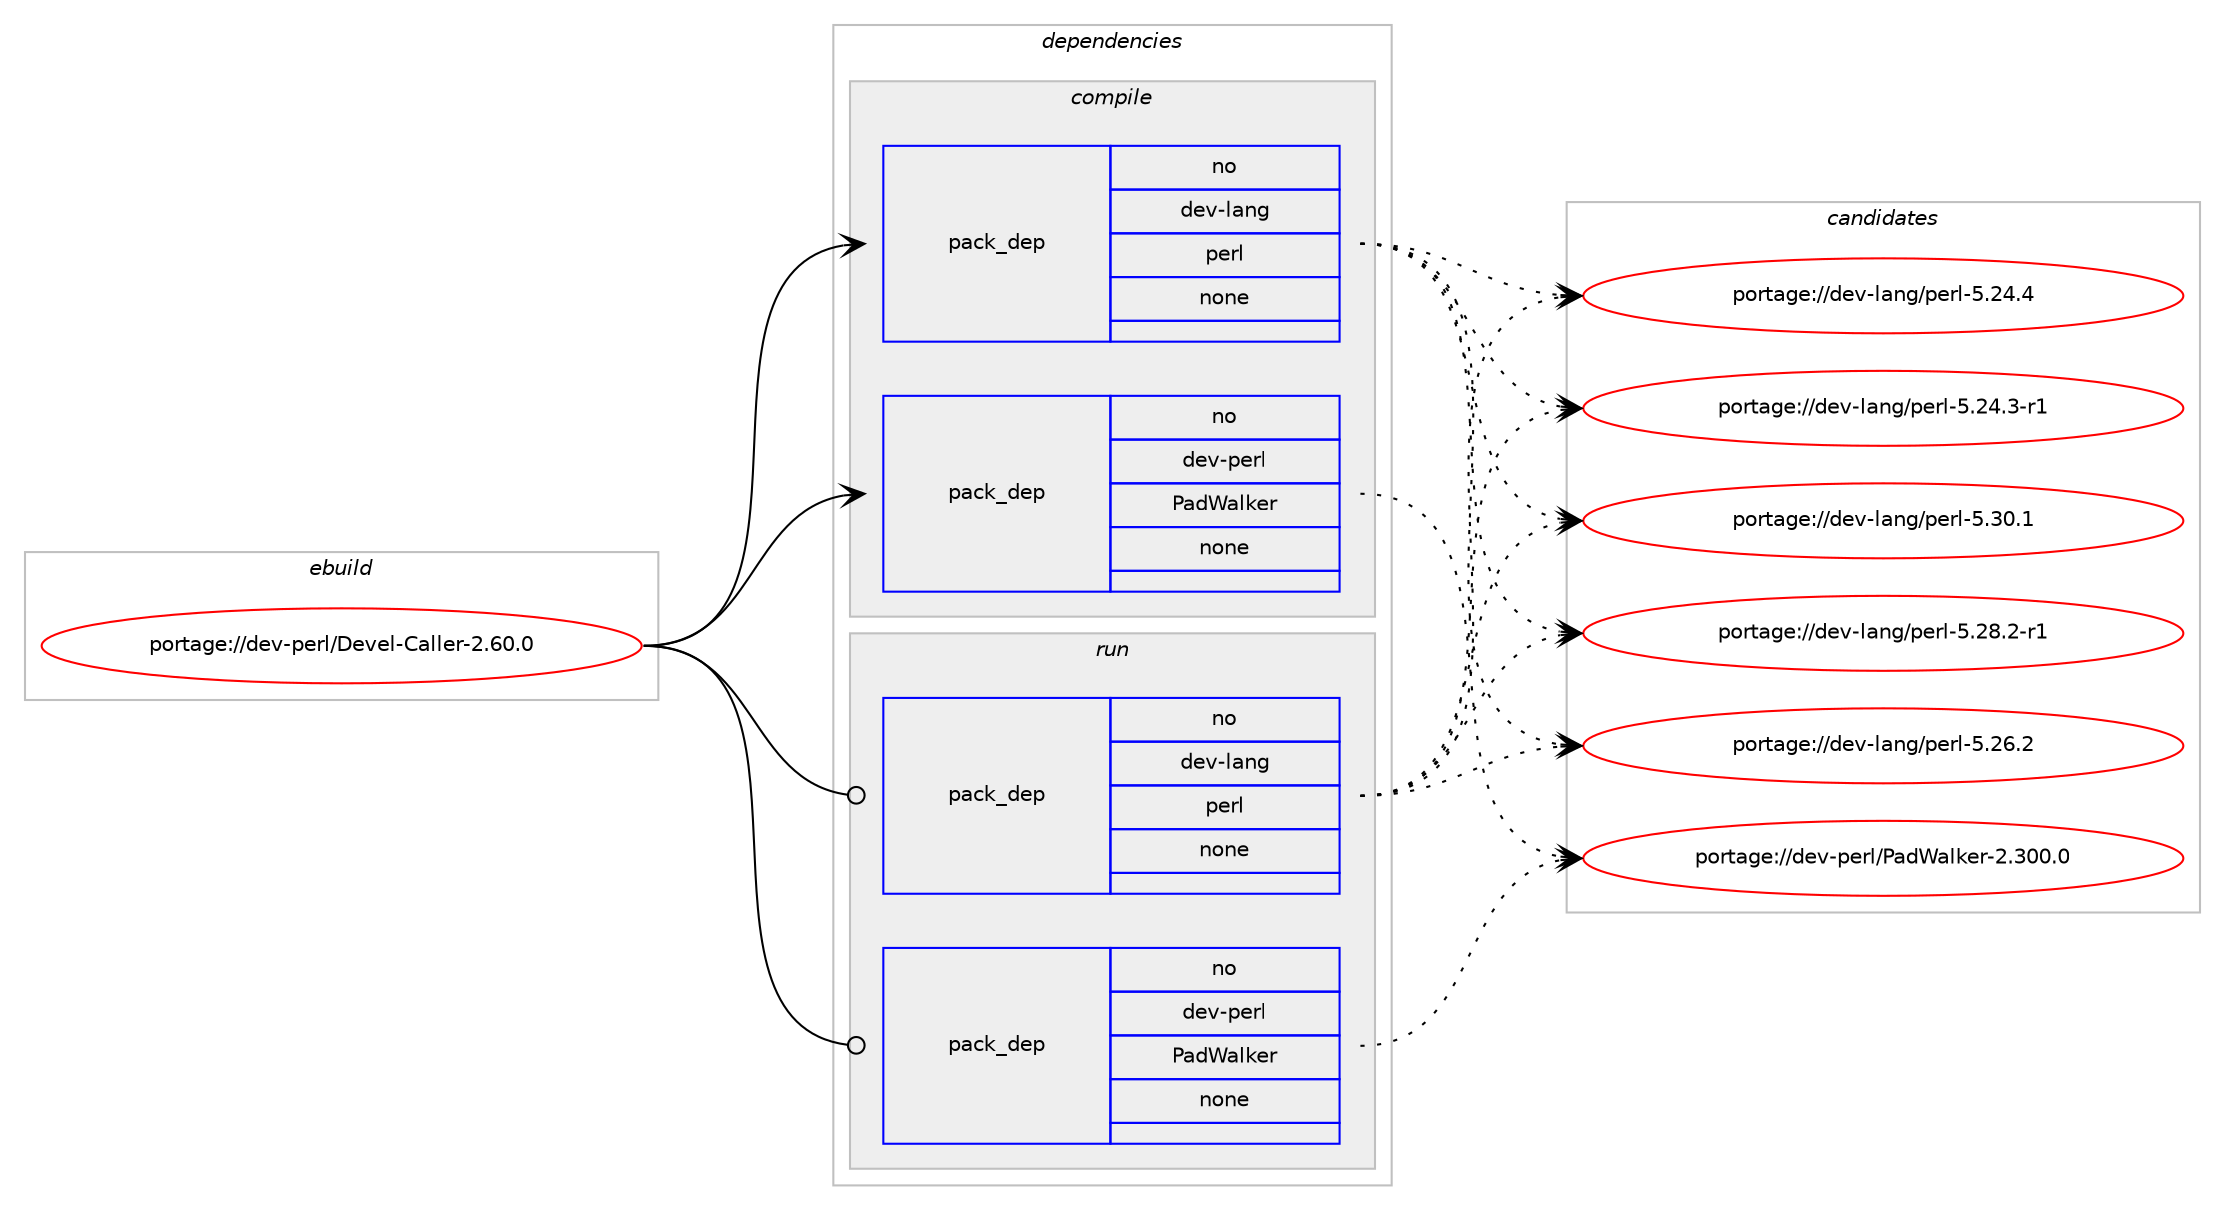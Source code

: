 digraph prolog {

# *************
# Graph options
# *************

newrank=true;
concentrate=true;
compound=true;
graph [rankdir=LR,fontname=Helvetica,fontsize=10,ranksep=1.5];#, ranksep=2.5, nodesep=0.2];
edge  [arrowhead=vee];
node  [fontname=Helvetica,fontsize=10];

# **********
# The ebuild
# **********

subgraph cluster_leftcol {
color=gray;
label=<<i>ebuild</i>>;
id [label="portage://dev-perl/Devel-Caller-2.60.0", color=red, width=4, href="../dev-perl/Devel-Caller-2.60.0.svg"];
}

# ****************
# The dependencies
# ****************

subgraph cluster_midcol {
color=gray;
label=<<i>dependencies</i>>;
subgraph cluster_compile {
fillcolor="#eeeeee";
style=filled;
label=<<i>compile</i>>;
subgraph pack368556 {
dependency496037 [label=<<TABLE BORDER="0" CELLBORDER="1" CELLSPACING="0" CELLPADDING="4" WIDTH="220"><TR><TD ROWSPAN="6" CELLPADDING="30">pack_dep</TD></TR><TR><TD WIDTH="110">no</TD></TR><TR><TD>dev-lang</TD></TR><TR><TD>perl</TD></TR><TR><TD>none</TD></TR><TR><TD></TD></TR></TABLE>>, shape=none, color=blue];
}
id:e -> dependency496037:w [weight=20,style="solid",arrowhead="vee"];
subgraph pack368557 {
dependency496038 [label=<<TABLE BORDER="0" CELLBORDER="1" CELLSPACING="0" CELLPADDING="4" WIDTH="220"><TR><TD ROWSPAN="6" CELLPADDING="30">pack_dep</TD></TR><TR><TD WIDTH="110">no</TD></TR><TR><TD>dev-perl</TD></TR><TR><TD>PadWalker</TD></TR><TR><TD>none</TD></TR><TR><TD></TD></TR></TABLE>>, shape=none, color=blue];
}
id:e -> dependency496038:w [weight=20,style="solid",arrowhead="vee"];
}
subgraph cluster_compileandrun {
fillcolor="#eeeeee";
style=filled;
label=<<i>compile and run</i>>;
}
subgraph cluster_run {
fillcolor="#eeeeee";
style=filled;
label=<<i>run</i>>;
subgraph pack368558 {
dependency496039 [label=<<TABLE BORDER="0" CELLBORDER="1" CELLSPACING="0" CELLPADDING="4" WIDTH="220"><TR><TD ROWSPAN="6" CELLPADDING="30">pack_dep</TD></TR><TR><TD WIDTH="110">no</TD></TR><TR><TD>dev-lang</TD></TR><TR><TD>perl</TD></TR><TR><TD>none</TD></TR><TR><TD></TD></TR></TABLE>>, shape=none, color=blue];
}
id:e -> dependency496039:w [weight=20,style="solid",arrowhead="odot"];
subgraph pack368559 {
dependency496040 [label=<<TABLE BORDER="0" CELLBORDER="1" CELLSPACING="0" CELLPADDING="4" WIDTH="220"><TR><TD ROWSPAN="6" CELLPADDING="30">pack_dep</TD></TR><TR><TD WIDTH="110">no</TD></TR><TR><TD>dev-perl</TD></TR><TR><TD>PadWalker</TD></TR><TR><TD>none</TD></TR><TR><TD></TD></TR></TABLE>>, shape=none, color=blue];
}
id:e -> dependency496040:w [weight=20,style="solid",arrowhead="odot"];
}
}

# **************
# The candidates
# **************

subgraph cluster_choices {
rank=same;
color=gray;
label=<<i>candidates</i>>;

subgraph choice368556 {
color=black;
nodesep=1;
choice10010111845108971101034711210111410845534651484649 [label="portage://dev-lang/perl-5.30.1", color=red, width=4,href="../dev-lang/perl-5.30.1.svg"];
choice100101118451089711010347112101114108455346505646504511449 [label="portage://dev-lang/perl-5.28.2-r1", color=red, width=4,href="../dev-lang/perl-5.28.2-r1.svg"];
choice10010111845108971101034711210111410845534650544650 [label="portage://dev-lang/perl-5.26.2", color=red, width=4,href="../dev-lang/perl-5.26.2.svg"];
choice10010111845108971101034711210111410845534650524652 [label="portage://dev-lang/perl-5.24.4", color=red, width=4,href="../dev-lang/perl-5.24.4.svg"];
choice100101118451089711010347112101114108455346505246514511449 [label="portage://dev-lang/perl-5.24.3-r1", color=red, width=4,href="../dev-lang/perl-5.24.3-r1.svg"];
dependency496037:e -> choice10010111845108971101034711210111410845534651484649:w [style=dotted,weight="100"];
dependency496037:e -> choice100101118451089711010347112101114108455346505646504511449:w [style=dotted,weight="100"];
dependency496037:e -> choice10010111845108971101034711210111410845534650544650:w [style=dotted,weight="100"];
dependency496037:e -> choice10010111845108971101034711210111410845534650524652:w [style=dotted,weight="100"];
dependency496037:e -> choice100101118451089711010347112101114108455346505246514511449:w [style=dotted,weight="100"];
}
subgraph choice368557 {
color=black;
nodesep=1;
choice1001011184511210111410847809710087971081071011144550465148484648 [label="portage://dev-perl/PadWalker-2.300.0", color=red, width=4,href="../dev-perl/PadWalker-2.300.0.svg"];
dependency496038:e -> choice1001011184511210111410847809710087971081071011144550465148484648:w [style=dotted,weight="100"];
}
subgraph choice368558 {
color=black;
nodesep=1;
choice10010111845108971101034711210111410845534651484649 [label="portage://dev-lang/perl-5.30.1", color=red, width=4,href="../dev-lang/perl-5.30.1.svg"];
choice100101118451089711010347112101114108455346505646504511449 [label="portage://dev-lang/perl-5.28.2-r1", color=red, width=4,href="../dev-lang/perl-5.28.2-r1.svg"];
choice10010111845108971101034711210111410845534650544650 [label="portage://dev-lang/perl-5.26.2", color=red, width=4,href="../dev-lang/perl-5.26.2.svg"];
choice10010111845108971101034711210111410845534650524652 [label="portage://dev-lang/perl-5.24.4", color=red, width=4,href="../dev-lang/perl-5.24.4.svg"];
choice100101118451089711010347112101114108455346505246514511449 [label="portage://dev-lang/perl-5.24.3-r1", color=red, width=4,href="../dev-lang/perl-5.24.3-r1.svg"];
dependency496039:e -> choice10010111845108971101034711210111410845534651484649:w [style=dotted,weight="100"];
dependency496039:e -> choice100101118451089711010347112101114108455346505646504511449:w [style=dotted,weight="100"];
dependency496039:e -> choice10010111845108971101034711210111410845534650544650:w [style=dotted,weight="100"];
dependency496039:e -> choice10010111845108971101034711210111410845534650524652:w [style=dotted,weight="100"];
dependency496039:e -> choice100101118451089711010347112101114108455346505246514511449:w [style=dotted,weight="100"];
}
subgraph choice368559 {
color=black;
nodesep=1;
choice1001011184511210111410847809710087971081071011144550465148484648 [label="portage://dev-perl/PadWalker-2.300.0", color=red, width=4,href="../dev-perl/PadWalker-2.300.0.svg"];
dependency496040:e -> choice1001011184511210111410847809710087971081071011144550465148484648:w [style=dotted,weight="100"];
}
}

}
